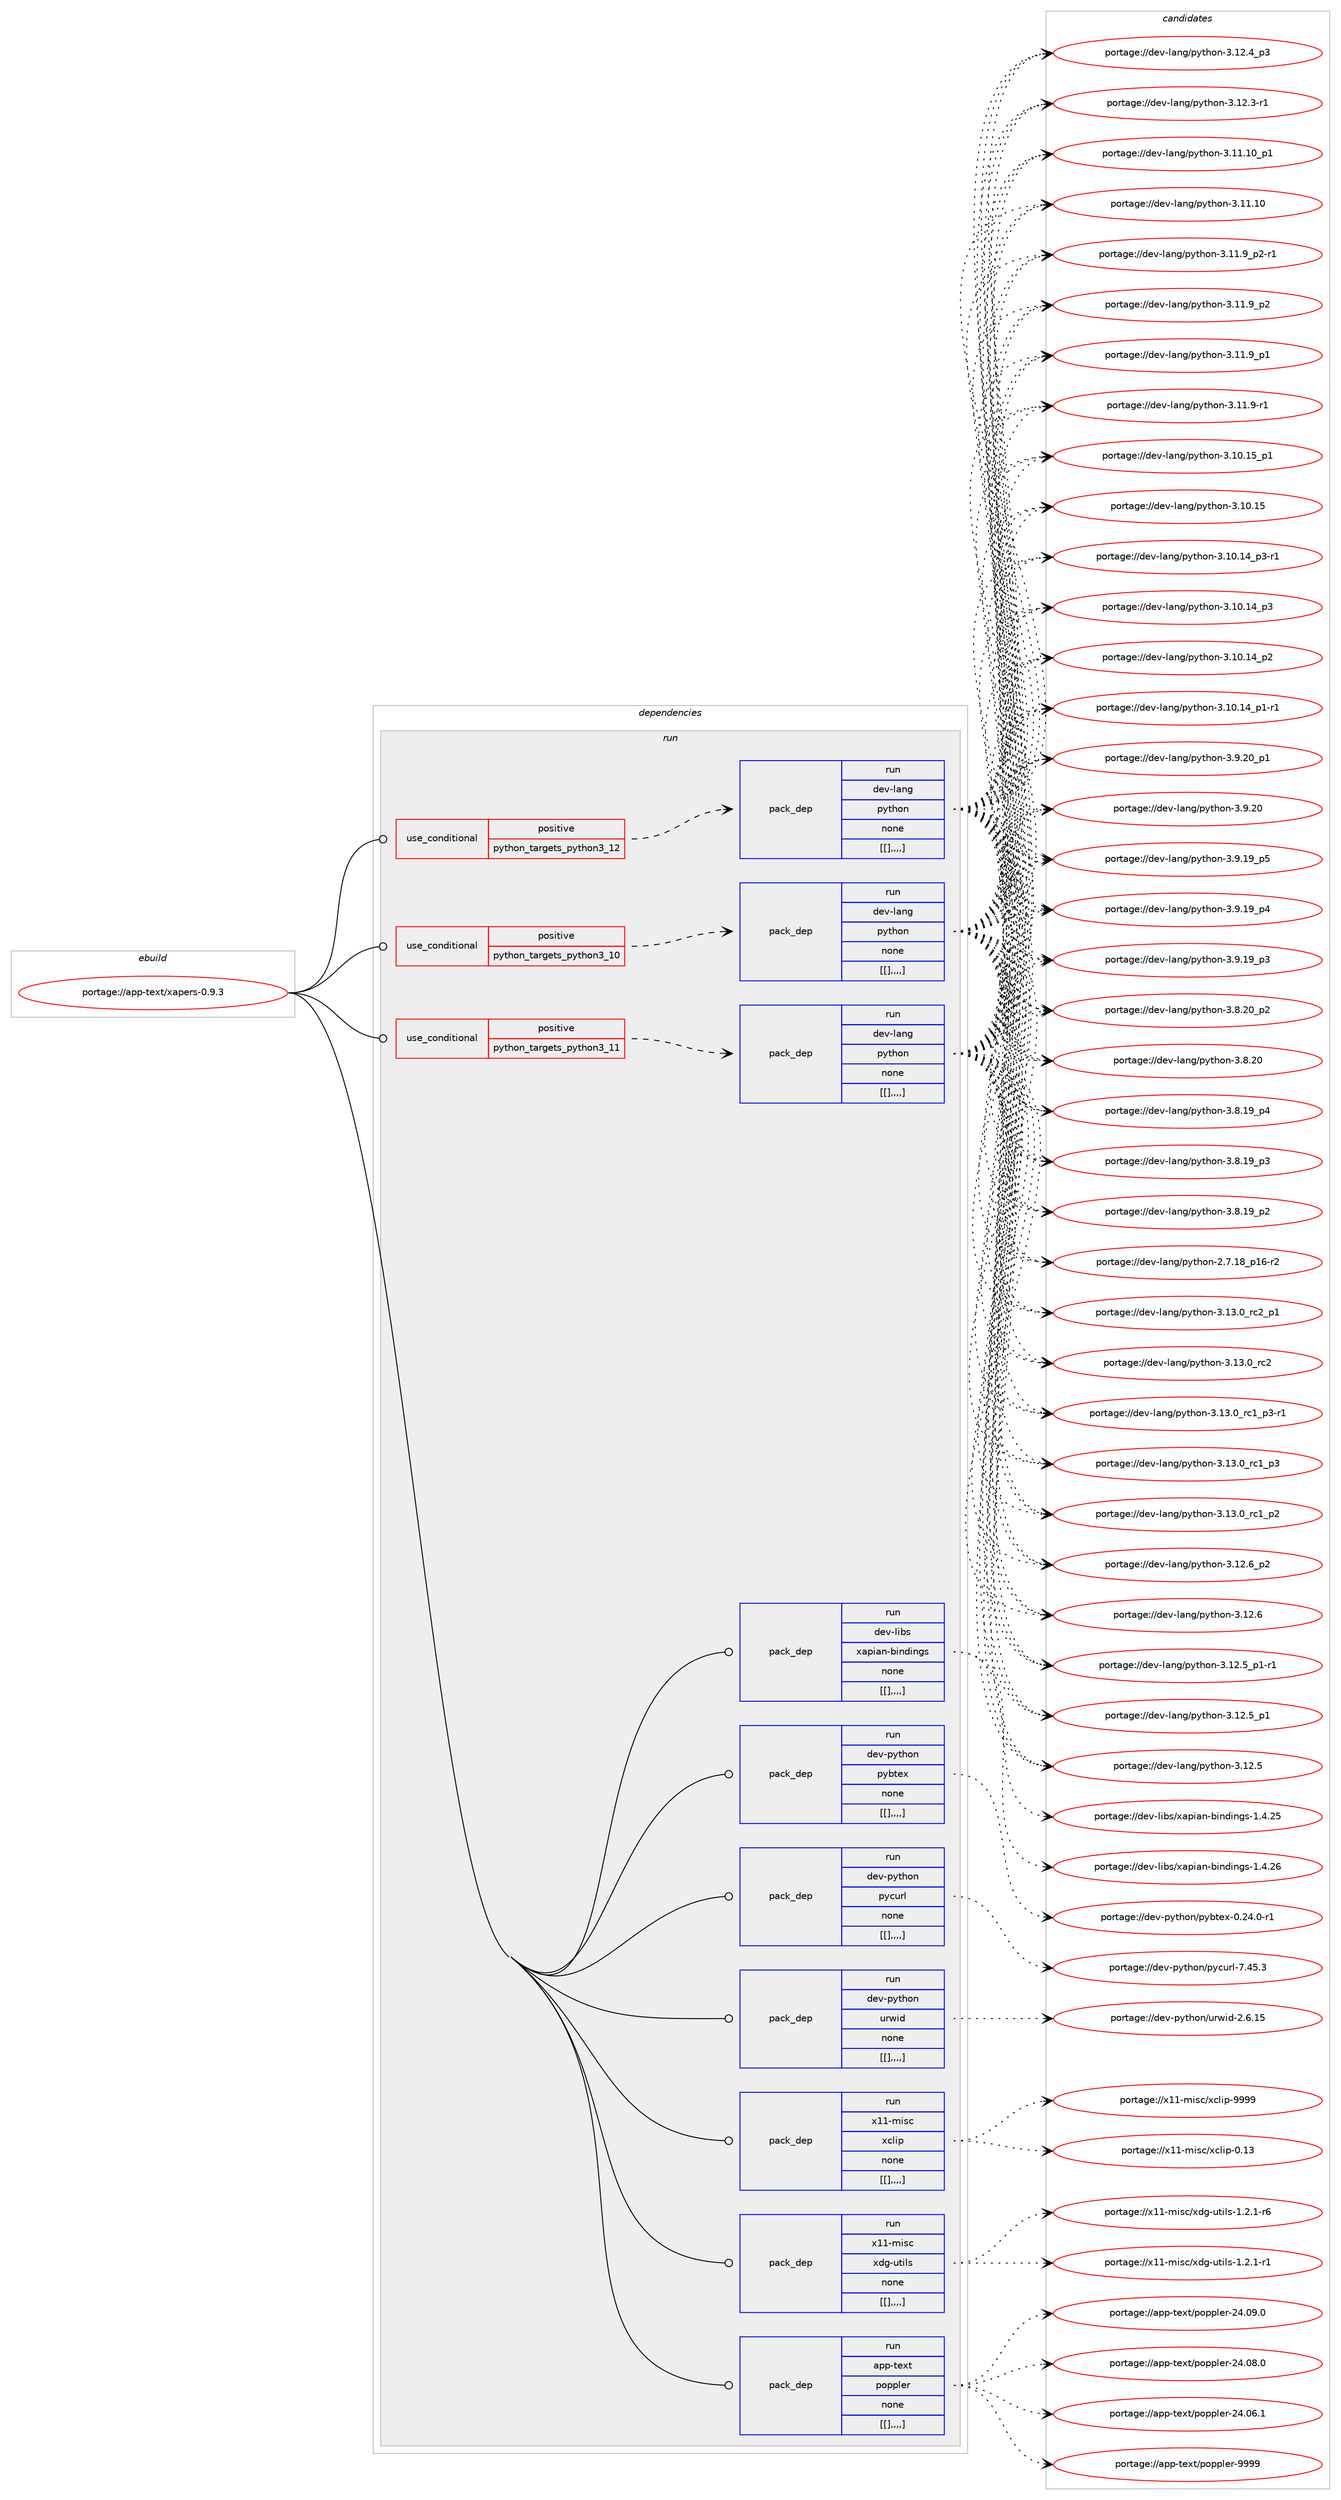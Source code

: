 digraph prolog {

# *************
# Graph options
# *************

newrank=true;
concentrate=true;
compound=true;
graph [rankdir=LR,fontname=Helvetica,fontsize=10,ranksep=1.5];#, ranksep=2.5, nodesep=0.2];
edge  [arrowhead=vee];
node  [fontname=Helvetica,fontsize=10];

# **********
# The ebuild
# **********

subgraph cluster_leftcol {
color=gray;
label=<<i>ebuild</i>>;
id [label="portage://app-text/xapers-0.9.3", color=red, width=4, href="../app-text/xapers-0.9.3.svg"];
}

# ****************
# The dependencies
# ****************

subgraph cluster_midcol {
color=gray;
label=<<i>dependencies</i>>;
subgraph cluster_compile {
fillcolor="#eeeeee";
style=filled;
label=<<i>compile</i>>;
}
subgraph cluster_compileandrun {
fillcolor="#eeeeee";
style=filled;
label=<<i>compile and run</i>>;
}
subgraph cluster_run {
fillcolor="#eeeeee";
style=filled;
label=<<i>run</i>>;
subgraph cond16471 {
dependency59858 [label=<<TABLE BORDER="0" CELLBORDER="1" CELLSPACING="0" CELLPADDING="4"><TR><TD ROWSPAN="3" CELLPADDING="10">use_conditional</TD></TR><TR><TD>positive</TD></TR><TR><TD>python_targets_python3_10</TD></TR></TABLE>>, shape=none, color=red];
subgraph pack42882 {
dependency59859 [label=<<TABLE BORDER="0" CELLBORDER="1" CELLSPACING="0" CELLPADDING="4" WIDTH="220"><TR><TD ROWSPAN="6" CELLPADDING="30">pack_dep</TD></TR><TR><TD WIDTH="110">run</TD></TR><TR><TD>dev-lang</TD></TR><TR><TD>python</TD></TR><TR><TD>none</TD></TR><TR><TD>[[],,,,]</TD></TR></TABLE>>, shape=none, color=blue];
}
dependency59858:e -> dependency59859:w [weight=20,style="dashed",arrowhead="vee"];
}
id:e -> dependency59858:w [weight=20,style="solid",arrowhead="odot"];
subgraph cond16472 {
dependency59860 [label=<<TABLE BORDER="0" CELLBORDER="1" CELLSPACING="0" CELLPADDING="4"><TR><TD ROWSPAN="3" CELLPADDING="10">use_conditional</TD></TR><TR><TD>positive</TD></TR><TR><TD>python_targets_python3_11</TD></TR></TABLE>>, shape=none, color=red];
subgraph pack42883 {
dependency59861 [label=<<TABLE BORDER="0" CELLBORDER="1" CELLSPACING="0" CELLPADDING="4" WIDTH="220"><TR><TD ROWSPAN="6" CELLPADDING="30">pack_dep</TD></TR><TR><TD WIDTH="110">run</TD></TR><TR><TD>dev-lang</TD></TR><TR><TD>python</TD></TR><TR><TD>none</TD></TR><TR><TD>[[],,,,]</TD></TR></TABLE>>, shape=none, color=blue];
}
dependency59860:e -> dependency59861:w [weight=20,style="dashed",arrowhead="vee"];
}
id:e -> dependency59860:w [weight=20,style="solid",arrowhead="odot"];
subgraph cond16473 {
dependency59862 [label=<<TABLE BORDER="0" CELLBORDER="1" CELLSPACING="0" CELLPADDING="4"><TR><TD ROWSPAN="3" CELLPADDING="10">use_conditional</TD></TR><TR><TD>positive</TD></TR><TR><TD>python_targets_python3_12</TD></TR></TABLE>>, shape=none, color=red];
subgraph pack42884 {
dependency59863 [label=<<TABLE BORDER="0" CELLBORDER="1" CELLSPACING="0" CELLPADDING="4" WIDTH="220"><TR><TD ROWSPAN="6" CELLPADDING="30">pack_dep</TD></TR><TR><TD WIDTH="110">run</TD></TR><TR><TD>dev-lang</TD></TR><TR><TD>python</TD></TR><TR><TD>none</TD></TR><TR><TD>[[],,,,]</TD></TR></TABLE>>, shape=none, color=blue];
}
dependency59862:e -> dependency59863:w [weight=20,style="dashed",arrowhead="vee"];
}
id:e -> dependency59862:w [weight=20,style="solid",arrowhead="odot"];
subgraph pack42885 {
dependency59864 [label=<<TABLE BORDER="0" CELLBORDER="1" CELLSPACING="0" CELLPADDING="4" WIDTH="220"><TR><TD ROWSPAN="6" CELLPADDING="30">pack_dep</TD></TR><TR><TD WIDTH="110">run</TD></TR><TR><TD>app-text</TD></TR><TR><TD>poppler</TD></TR><TR><TD>none</TD></TR><TR><TD>[[],,,,]</TD></TR></TABLE>>, shape=none, color=blue];
}
id:e -> dependency59864:w [weight=20,style="solid",arrowhead="odot"];
subgraph pack42886 {
dependency59865 [label=<<TABLE BORDER="0" CELLBORDER="1" CELLSPACING="0" CELLPADDING="4" WIDTH="220"><TR><TD ROWSPAN="6" CELLPADDING="30">pack_dep</TD></TR><TR><TD WIDTH="110">run</TD></TR><TR><TD>dev-libs</TD></TR><TR><TD>xapian-bindings</TD></TR><TR><TD>none</TD></TR><TR><TD>[[],,,,]</TD></TR></TABLE>>, shape=none, color=blue];
}
id:e -> dependency59865:w [weight=20,style="solid",arrowhead="odot"];
subgraph pack42887 {
dependency59866 [label=<<TABLE BORDER="0" CELLBORDER="1" CELLSPACING="0" CELLPADDING="4" WIDTH="220"><TR><TD ROWSPAN="6" CELLPADDING="30">pack_dep</TD></TR><TR><TD WIDTH="110">run</TD></TR><TR><TD>dev-python</TD></TR><TR><TD>pybtex</TD></TR><TR><TD>none</TD></TR><TR><TD>[[],,,,]</TD></TR></TABLE>>, shape=none, color=blue];
}
id:e -> dependency59866:w [weight=20,style="solid",arrowhead="odot"];
subgraph pack42888 {
dependency59867 [label=<<TABLE BORDER="0" CELLBORDER="1" CELLSPACING="0" CELLPADDING="4" WIDTH="220"><TR><TD ROWSPAN="6" CELLPADDING="30">pack_dep</TD></TR><TR><TD WIDTH="110">run</TD></TR><TR><TD>dev-python</TD></TR><TR><TD>pycurl</TD></TR><TR><TD>none</TD></TR><TR><TD>[[],,,,]</TD></TR></TABLE>>, shape=none, color=blue];
}
id:e -> dependency59867:w [weight=20,style="solid",arrowhead="odot"];
subgraph pack42889 {
dependency59868 [label=<<TABLE BORDER="0" CELLBORDER="1" CELLSPACING="0" CELLPADDING="4" WIDTH="220"><TR><TD ROWSPAN="6" CELLPADDING="30">pack_dep</TD></TR><TR><TD WIDTH="110">run</TD></TR><TR><TD>dev-python</TD></TR><TR><TD>urwid</TD></TR><TR><TD>none</TD></TR><TR><TD>[[],,,,]</TD></TR></TABLE>>, shape=none, color=blue];
}
id:e -> dependency59868:w [weight=20,style="solid",arrowhead="odot"];
subgraph pack42890 {
dependency59869 [label=<<TABLE BORDER="0" CELLBORDER="1" CELLSPACING="0" CELLPADDING="4" WIDTH="220"><TR><TD ROWSPAN="6" CELLPADDING="30">pack_dep</TD></TR><TR><TD WIDTH="110">run</TD></TR><TR><TD>x11-misc</TD></TR><TR><TD>xclip</TD></TR><TR><TD>none</TD></TR><TR><TD>[[],,,,]</TD></TR></TABLE>>, shape=none, color=blue];
}
id:e -> dependency59869:w [weight=20,style="solid",arrowhead="odot"];
subgraph pack42891 {
dependency59870 [label=<<TABLE BORDER="0" CELLBORDER="1" CELLSPACING="0" CELLPADDING="4" WIDTH="220"><TR><TD ROWSPAN="6" CELLPADDING="30">pack_dep</TD></TR><TR><TD WIDTH="110">run</TD></TR><TR><TD>x11-misc</TD></TR><TR><TD>xdg-utils</TD></TR><TR><TD>none</TD></TR><TR><TD>[[],,,,]</TD></TR></TABLE>>, shape=none, color=blue];
}
id:e -> dependency59870:w [weight=20,style="solid",arrowhead="odot"];
}
}

# **************
# The candidates
# **************

subgraph cluster_choices {
rank=same;
color=gray;
label=<<i>candidates</i>>;

subgraph choice42882 {
color=black;
nodesep=1;
choice100101118451089711010347112121116104111110455146495146489511499509511249 [label="portage://dev-lang/python-3.13.0_rc2_p1", color=red, width=4,href="../dev-lang/python-3.13.0_rc2_p1.svg"];
choice10010111845108971101034711212111610411111045514649514648951149950 [label="portage://dev-lang/python-3.13.0_rc2", color=red, width=4,href="../dev-lang/python-3.13.0_rc2.svg"];
choice1001011184510897110103471121211161041111104551464951464895114994995112514511449 [label="portage://dev-lang/python-3.13.0_rc1_p3-r1", color=red, width=4,href="../dev-lang/python-3.13.0_rc1_p3-r1.svg"];
choice100101118451089711010347112121116104111110455146495146489511499499511251 [label="portage://dev-lang/python-3.13.0_rc1_p3", color=red, width=4,href="../dev-lang/python-3.13.0_rc1_p3.svg"];
choice100101118451089711010347112121116104111110455146495146489511499499511250 [label="portage://dev-lang/python-3.13.0_rc1_p2", color=red, width=4,href="../dev-lang/python-3.13.0_rc1_p2.svg"];
choice100101118451089711010347112121116104111110455146495046549511250 [label="portage://dev-lang/python-3.12.6_p2", color=red, width=4,href="../dev-lang/python-3.12.6_p2.svg"];
choice10010111845108971101034711212111610411111045514649504654 [label="portage://dev-lang/python-3.12.6", color=red, width=4,href="../dev-lang/python-3.12.6.svg"];
choice1001011184510897110103471121211161041111104551464950465395112494511449 [label="portage://dev-lang/python-3.12.5_p1-r1", color=red, width=4,href="../dev-lang/python-3.12.5_p1-r1.svg"];
choice100101118451089711010347112121116104111110455146495046539511249 [label="portage://dev-lang/python-3.12.5_p1", color=red, width=4,href="../dev-lang/python-3.12.5_p1.svg"];
choice10010111845108971101034711212111610411111045514649504653 [label="portage://dev-lang/python-3.12.5", color=red, width=4,href="../dev-lang/python-3.12.5.svg"];
choice100101118451089711010347112121116104111110455146495046529511251 [label="portage://dev-lang/python-3.12.4_p3", color=red, width=4,href="../dev-lang/python-3.12.4_p3.svg"];
choice100101118451089711010347112121116104111110455146495046514511449 [label="portage://dev-lang/python-3.12.3-r1", color=red, width=4,href="../dev-lang/python-3.12.3-r1.svg"];
choice10010111845108971101034711212111610411111045514649494649489511249 [label="portage://dev-lang/python-3.11.10_p1", color=red, width=4,href="../dev-lang/python-3.11.10_p1.svg"];
choice1001011184510897110103471121211161041111104551464949464948 [label="portage://dev-lang/python-3.11.10", color=red, width=4,href="../dev-lang/python-3.11.10.svg"];
choice1001011184510897110103471121211161041111104551464949465795112504511449 [label="portage://dev-lang/python-3.11.9_p2-r1", color=red, width=4,href="../dev-lang/python-3.11.9_p2-r1.svg"];
choice100101118451089711010347112121116104111110455146494946579511250 [label="portage://dev-lang/python-3.11.9_p2", color=red, width=4,href="../dev-lang/python-3.11.9_p2.svg"];
choice100101118451089711010347112121116104111110455146494946579511249 [label="portage://dev-lang/python-3.11.9_p1", color=red, width=4,href="../dev-lang/python-3.11.9_p1.svg"];
choice100101118451089711010347112121116104111110455146494946574511449 [label="portage://dev-lang/python-3.11.9-r1", color=red, width=4,href="../dev-lang/python-3.11.9-r1.svg"];
choice10010111845108971101034711212111610411111045514649484649539511249 [label="portage://dev-lang/python-3.10.15_p1", color=red, width=4,href="../dev-lang/python-3.10.15_p1.svg"];
choice1001011184510897110103471121211161041111104551464948464953 [label="portage://dev-lang/python-3.10.15", color=red, width=4,href="../dev-lang/python-3.10.15.svg"];
choice100101118451089711010347112121116104111110455146494846495295112514511449 [label="portage://dev-lang/python-3.10.14_p3-r1", color=red, width=4,href="../dev-lang/python-3.10.14_p3-r1.svg"];
choice10010111845108971101034711212111610411111045514649484649529511251 [label="portage://dev-lang/python-3.10.14_p3", color=red, width=4,href="../dev-lang/python-3.10.14_p3.svg"];
choice10010111845108971101034711212111610411111045514649484649529511250 [label="portage://dev-lang/python-3.10.14_p2", color=red, width=4,href="../dev-lang/python-3.10.14_p2.svg"];
choice100101118451089711010347112121116104111110455146494846495295112494511449 [label="portage://dev-lang/python-3.10.14_p1-r1", color=red, width=4,href="../dev-lang/python-3.10.14_p1-r1.svg"];
choice100101118451089711010347112121116104111110455146574650489511249 [label="portage://dev-lang/python-3.9.20_p1", color=red, width=4,href="../dev-lang/python-3.9.20_p1.svg"];
choice10010111845108971101034711212111610411111045514657465048 [label="portage://dev-lang/python-3.9.20", color=red, width=4,href="../dev-lang/python-3.9.20.svg"];
choice100101118451089711010347112121116104111110455146574649579511253 [label="portage://dev-lang/python-3.9.19_p5", color=red, width=4,href="../dev-lang/python-3.9.19_p5.svg"];
choice100101118451089711010347112121116104111110455146574649579511252 [label="portage://dev-lang/python-3.9.19_p4", color=red, width=4,href="../dev-lang/python-3.9.19_p4.svg"];
choice100101118451089711010347112121116104111110455146574649579511251 [label="portage://dev-lang/python-3.9.19_p3", color=red, width=4,href="../dev-lang/python-3.9.19_p3.svg"];
choice100101118451089711010347112121116104111110455146564650489511250 [label="portage://dev-lang/python-3.8.20_p2", color=red, width=4,href="../dev-lang/python-3.8.20_p2.svg"];
choice10010111845108971101034711212111610411111045514656465048 [label="portage://dev-lang/python-3.8.20", color=red, width=4,href="../dev-lang/python-3.8.20.svg"];
choice100101118451089711010347112121116104111110455146564649579511252 [label="portage://dev-lang/python-3.8.19_p4", color=red, width=4,href="../dev-lang/python-3.8.19_p4.svg"];
choice100101118451089711010347112121116104111110455146564649579511251 [label="portage://dev-lang/python-3.8.19_p3", color=red, width=4,href="../dev-lang/python-3.8.19_p3.svg"];
choice100101118451089711010347112121116104111110455146564649579511250 [label="portage://dev-lang/python-3.8.19_p2", color=red, width=4,href="../dev-lang/python-3.8.19_p2.svg"];
choice100101118451089711010347112121116104111110455046554649569511249544511450 [label="portage://dev-lang/python-2.7.18_p16-r2", color=red, width=4,href="../dev-lang/python-2.7.18_p16-r2.svg"];
dependency59859:e -> choice100101118451089711010347112121116104111110455146495146489511499509511249:w [style=dotted,weight="100"];
dependency59859:e -> choice10010111845108971101034711212111610411111045514649514648951149950:w [style=dotted,weight="100"];
dependency59859:e -> choice1001011184510897110103471121211161041111104551464951464895114994995112514511449:w [style=dotted,weight="100"];
dependency59859:e -> choice100101118451089711010347112121116104111110455146495146489511499499511251:w [style=dotted,weight="100"];
dependency59859:e -> choice100101118451089711010347112121116104111110455146495146489511499499511250:w [style=dotted,weight="100"];
dependency59859:e -> choice100101118451089711010347112121116104111110455146495046549511250:w [style=dotted,weight="100"];
dependency59859:e -> choice10010111845108971101034711212111610411111045514649504654:w [style=dotted,weight="100"];
dependency59859:e -> choice1001011184510897110103471121211161041111104551464950465395112494511449:w [style=dotted,weight="100"];
dependency59859:e -> choice100101118451089711010347112121116104111110455146495046539511249:w [style=dotted,weight="100"];
dependency59859:e -> choice10010111845108971101034711212111610411111045514649504653:w [style=dotted,weight="100"];
dependency59859:e -> choice100101118451089711010347112121116104111110455146495046529511251:w [style=dotted,weight="100"];
dependency59859:e -> choice100101118451089711010347112121116104111110455146495046514511449:w [style=dotted,weight="100"];
dependency59859:e -> choice10010111845108971101034711212111610411111045514649494649489511249:w [style=dotted,weight="100"];
dependency59859:e -> choice1001011184510897110103471121211161041111104551464949464948:w [style=dotted,weight="100"];
dependency59859:e -> choice1001011184510897110103471121211161041111104551464949465795112504511449:w [style=dotted,weight="100"];
dependency59859:e -> choice100101118451089711010347112121116104111110455146494946579511250:w [style=dotted,weight="100"];
dependency59859:e -> choice100101118451089711010347112121116104111110455146494946579511249:w [style=dotted,weight="100"];
dependency59859:e -> choice100101118451089711010347112121116104111110455146494946574511449:w [style=dotted,weight="100"];
dependency59859:e -> choice10010111845108971101034711212111610411111045514649484649539511249:w [style=dotted,weight="100"];
dependency59859:e -> choice1001011184510897110103471121211161041111104551464948464953:w [style=dotted,weight="100"];
dependency59859:e -> choice100101118451089711010347112121116104111110455146494846495295112514511449:w [style=dotted,weight="100"];
dependency59859:e -> choice10010111845108971101034711212111610411111045514649484649529511251:w [style=dotted,weight="100"];
dependency59859:e -> choice10010111845108971101034711212111610411111045514649484649529511250:w [style=dotted,weight="100"];
dependency59859:e -> choice100101118451089711010347112121116104111110455146494846495295112494511449:w [style=dotted,weight="100"];
dependency59859:e -> choice100101118451089711010347112121116104111110455146574650489511249:w [style=dotted,weight="100"];
dependency59859:e -> choice10010111845108971101034711212111610411111045514657465048:w [style=dotted,weight="100"];
dependency59859:e -> choice100101118451089711010347112121116104111110455146574649579511253:w [style=dotted,weight="100"];
dependency59859:e -> choice100101118451089711010347112121116104111110455146574649579511252:w [style=dotted,weight="100"];
dependency59859:e -> choice100101118451089711010347112121116104111110455146574649579511251:w [style=dotted,weight="100"];
dependency59859:e -> choice100101118451089711010347112121116104111110455146564650489511250:w [style=dotted,weight="100"];
dependency59859:e -> choice10010111845108971101034711212111610411111045514656465048:w [style=dotted,weight="100"];
dependency59859:e -> choice100101118451089711010347112121116104111110455146564649579511252:w [style=dotted,weight="100"];
dependency59859:e -> choice100101118451089711010347112121116104111110455146564649579511251:w [style=dotted,weight="100"];
dependency59859:e -> choice100101118451089711010347112121116104111110455146564649579511250:w [style=dotted,weight="100"];
dependency59859:e -> choice100101118451089711010347112121116104111110455046554649569511249544511450:w [style=dotted,weight="100"];
}
subgraph choice42883 {
color=black;
nodesep=1;
choice100101118451089711010347112121116104111110455146495146489511499509511249 [label="portage://dev-lang/python-3.13.0_rc2_p1", color=red, width=4,href="../dev-lang/python-3.13.0_rc2_p1.svg"];
choice10010111845108971101034711212111610411111045514649514648951149950 [label="portage://dev-lang/python-3.13.0_rc2", color=red, width=4,href="../dev-lang/python-3.13.0_rc2.svg"];
choice1001011184510897110103471121211161041111104551464951464895114994995112514511449 [label="portage://dev-lang/python-3.13.0_rc1_p3-r1", color=red, width=4,href="../dev-lang/python-3.13.0_rc1_p3-r1.svg"];
choice100101118451089711010347112121116104111110455146495146489511499499511251 [label="portage://dev-lang/python-3.13.0_rc1_p3", color=red, width=4,href="../dev-lang/python-3.13.0_rc1_p3.svg"];
choice100101118451089711010347112121116104111110455146495146489511499499511250 [label="portage://dev-lang/python-3.13.0_rc1_p2", color=red, width=4,href="../dev-lang/python-3.13.0_rc1_p2.svg"];
choice100101118451089711010347112121116104111110455146495046549511250 [label="portage://dev-lang/python-3.12.6_p2", color=red, width=4,href="../dev-lang/python-3.12.6_p2.svg"];
choice10010111845108971101034711212111610411111045514649504654 [label="portage://dev-lang/python-3.12.6", color=red, width=4,href="../dev-lang/python-3.12.6.svg"];
choice1001011184510897110103471121211161041111104551464950465395112494511449 [label="portage://dev-lang/python-3.12.5_p1-r1", color=red, width=4,href="../dev-lang/python-3.12.5_p1-r1.svg"];
choice100101118451089711010347112121116104111110455146495046539511249 [label="portage://dev-lang/python-3.12.5_p1", color=red, width=4,href="../dev-lang/python-3.12.5_p1.svg"];
choice10010111845108971101034711212111610411111045514649504653 [label="portage://dev-lang/python-3.12.5", color=red, width=4,href="../dev-lang/python-3.12.5.svg"];
choice100101118451089711010347112121116104111110455146495046529511251 [label="portage://dev-lang/python-3.12.4_p3", color=red, width=4,href="../dev-lang/python-3.12.4_p3.svg"];
choice100101118451089711010347112121116104111110455146495046514511449 [label="portage://dev-lang/python-3.12.3-r1", color=red, width=4,href="../dev-lang/python-3.12.3-r1.svg"];
choice10010111845108971101034711212111610411111045514649494649489511249 [label="portage://dev-lang/python-3.11.10_p1", color=red, width=4,href="../dev-lang/python-3.11.10_p1.svg"];
choice1001011184510897110103471121211161041111104551464949464948 [label="portage://dev-lang/python-3.11.10", color=red, width=4,href="../dev-lang/python-3.11.10.svg"];
choice1001011184510897110103471121211161041111104551464949465795112504511449 [label="portage://dev-lang/python-3.11.9_p2-r1", color=red, width=4,href="../dev-lang/python-3.11.9_p2-r1.svg"];
choice100101118451089711010347112121116104111110455146494946579511250 [label="portage://dev-lang/python-3.11.9_p2", color=red, width=4,href="../dev-lang/python-3.11.9_p2.svg"];
choice100101118451089711010347112121116104111110455146494946579511249 [label="portage://dev-lang/python-3.11.9_p1", color=red, width=4,href="../dev-lang/python-3.11.9_p1.svg"];
choice100101118451089711010347112121116104111110455146494946574511449 [label="portage://dev-lang/python-3.11.9-r1", color=red, width=4,href="../dev-lang/python-3.11.9-r1.svg"];
choice10010111845108971101034711212111610411111045514649484649539511249 [label="portage://dev-lang/python-3.10.15_p1", color=red, width=4,href="../dev-lang/python-3.10.15_p1.svg"];
choice1001011184510897110103471121211161041111104551464948464953 [label="portage://dev-lang/python-3.10.15", color=red, width=4,href="../dev-lang/python-3.10.15.svg"];
choice100101118451089711010347112121116104111110455146494846495295112514511449 [label="portage://dev-lang/python-3.10.14_p3-r1", color=red, width=4,href="../dev-lang/python-3.10.14_p3-r1.svg"];
choice10010111845108971101034711212111610411111045514649484649529511251 [label="portage://dev-lang/python-3.10.14_p3", color=red, width=4,href="../dev-lang/python-3.10.14_p3.svg"];
choice10010111845108971101034711212111610411111045514649484649529511250 [label="portage://dev-lang/python-3.10.14_p2", color=red, width=4,href="../dev-lang/python-3.10.14_p2.svg"];
choice100101118451089711010347112121116104111110455146494846495295112494511449 [label="portage://dev-lang/python-3.10.14_p1-r1", color=red, width=4,href="../dev-lang/python-3.10.14_p1-r1.svg"];
choice100101118451089711010347112121116104111110455146574650489511249 [label="portage://dev-lang/python-3.9.20_p1", color=red, width=4,href="../dev-lang/python-3.9.20_p1.svg"];
choice10010111845108971101034711212111610411111045514657465048 [label="portage://dev-lang/python-3.9.20", color=red, width=4,href="../dev-lang/python-3.9.20.svg"];
choice100101118451089711010347112121116104111110455146574649579511253 [label="portage://dev-lang/python-3.9.19_p5", color=red, width=4,href="../dev-lang/python-3.9.19_p5.svg"];
choice100101118451089711010347112121116104111110455146574649579511252 [label="portage://dev-lang/python-3.9.19_p4", color=red, width=4,href="../dev-lang/python-3.9.19_p4.svg"];
choice100101118451089711010347112121116104111110455146574649579511251 [label="portage://dev-lang/python-3.9.19_p3", color=red, width=4,href="../dev-lang/python-3.9.19_p3.svg"];
choice100101118451089711010347112121116104111110455146564650489511250 [label="portage://dev-lang/python-3.8.20_p2", color=red, width=4,href="../dev-lang/python-3.8.20_p2.svg"];
choice10010111845108971101034711212111610411111045514656465048 [label="portage://dev-lang/python-3.8.20", color=red, width=4,href="../dev-lang/python-3.8.20.svg"];
choice100101118451089711010347112121116104111110455146564649579511252 [label="portage://dev-lang/python-3.8.19_p4", color=red, width=4,href="../dev-lang/python-3.8.19_p4.svg"];
choice100101118451089711010347112121116104111110455146564649579511251 [label="portage://dev-lang/python-3.8.19_p3", color=red, width=4,href="../dev-lang/python-3.8.19_p3.svg"];
choice100101118451089711010347112121116104111110455146564649579511250 [label="portage://dev-lang/python-3.8.19_p2", color=red, width=4,href="../dev-lang/python-3.8.19_p2.svg"];
choice100101118451089711010347112121116104111110455046554649569511249544511450 [label="portage://dev-lang/python-2.7.18_p16-r2", color=red, width=4,href="../dev-lang/python-2.7.18_p16-r2.svg"];
dependency59861:e -> choice100101118451089711010347112121116104111110455146495146489511499509511249:w [style=dotted,weight="100"];
dependency59861:e -> choice10010111845108971101034711212111610411111045514649514648951149950:w [style=dotted,weight="100"];
dependency59861:e -> choice1001011184510897110103471121211161041111104551464951464895114994995112514511449:w [style=dotted,weight="100"];
dependency59861:e -> choice100101118451089711010347112121116104111110455146495146489511499499511251:w [style=dotted,weight="100"];
dependency59861:e -> choice100101118451089711010347112121116104111110455146495146489511499499511250:w [style=dotted,weight="100"];
dependency59861:e -> choice100101118451089711010347112121116104111110455146495046549511250:w [style=dotted,weight="100"];
dependency59861:e -> choice10010111845108971101034711212111610411111045514649504654:w [style=dotted,weight="100"];
dependency59861:e -> choice1001011184510897110103471121211161041111104551464950465395112494511449:w [style=dotted,weight="100"];
dependency59861:e -> choice100101118451089711010347112121116104111110455146495046539511249:w [style=dotted,weight="100"];
dependency59861:e -> choice10010111845108971101034711212111610411111045514649504653:w [style=dotted,weight="100"];
dependency59861:e -> choice100101118451089711010347112121116104111110455146495046529511251:w [style=dotted,weight="100"];
dependency59861:e -> choice100101118451089711010347112121116104111110455146495046514511449:w [style=dotted,weight="100"];
dependency59861:e -> choice10010111845108971101034711212111610411111045514649494649489511249:w [style=dotted,weight="100"];
dependency59861:e -> choice1001011184510897110103471121211161041111104551464949464948:w [style=dotted,weight="100"];
dependency59861:e -> choice1001011184510897110103471121211161041111104551464949465795112504511449:w [style=dotted,weight="100"];
dependency59861:e -> choice100101118451089711010347112121116104111110455146494946579511250:w [style=dotted,weight="100"];
dependency59861:e -> choice100101118451089711010347112121116104111110455146494946579511249:w [style=dotted,weight="100"];
dependency59861:e -> choice100101118451089711010347112121116104111110455146494946574511449:w [style=dotted,weight="100"];
dependency59861:e -> choice10010111845108971101034711212111610411111045514649484649539511249:w [style=dotted,weight="100"];
dependency59861:e -> choice1001011184510897110103471121211161041111104551464948464953:w [style=dotted,weight="100"];
dependency59861:e -> choice100101118451089711010347112121116104111110455146494846495295112514511449:w [style=dotted,weight="100"];
dependency59861:e -> choice10010111845108971101034711212111610411111045514649484649529511251:w [style=dotted,weight="100"];
dependency59861:e -> choice10010111845108971101034711212111610411111045514649484649529511250:w [style=dotted,weight="100"];
dependency59861:e -> choice100101118451089711010347112121116104111110455146494846495295112494511449:w [style=dotted,weight="100"];
dependency59861:e -> choice100101118451089711010347112121116104111110455146574650489511249:w [style=dotted,weight="100"];
dependency59861:e -> choice10010111845108971101034711212111610411111045514657465048:w [style=dotted,weight="100"];
dependency59861:e -> choice100101118451089711010347112121116104111110455146574649579511253:w [style=dotted,weight="100"];
dependency59861:e -> choice100101118451089711010347112121116104111110455146574649579511252:w [style=dotted,weight="100"];
dependency59861:e -> choice100101118451089711010347112121116104111110455146574649579511251:w [style=dotted,weight="100"];
dependency59861:e -> choice100101118451089711010347112121116104111110455146564650489511250:w [style=dotted,weight="100"];
dependency59861:e -> choice10010111845108971101034711212111610411111045514656465048:w [style=dotted,weight="100"];
dependency59861:e -> choice100101118451089711010347112121116104111110455146564649579511252:w [style=dotted,weight="100"];
dependency59861:e -> choice100101118451089711010347112121116104111110455146564649579511251:w [style=dotted,weight="100"];
dependency59861:e -> choice100101118451089711010347112121116104111110455146564649579511250:w [style=dotted,weight="100"];
dependency59861:e -> choice100101118451089711010347112121116104111110455046554649569511249544511450:w [style=dotted,weight="100"];
}
subgraph choice42884 {
color=black;
nodesep=1;
choice100101118451089711010347112121116104111110455146495146489511499509511249 [label="portage://dev-lang/python-3.13.0_rc2_p1", color=red, width=4,href="../dev-lang/python-3.13.0_rc2_p1.svg"];
choice10010111845108971101034711212111610411111045514649514648951149950 [label="portage://dev-lang/python-3.13.0_rc2", color=red, width=4,href="../dev-lang/python-3.13.0_rc2.svg"];
choice1001011184510897110103471121211161041111104551464951464895114994995112514511449 [label="portage://dev-lang/python-3.13.0_rc1_p3-r1", color=red, width=4,href="../dev-lang/python-3.13.0_rc1_p3-r1.svg"];
choice100101118451089711010347112121116104111110455146495146489511499499511251 [label="portage://dev-lang/python-3.13.0_rc1_p3", color=red, width=4,href="../dev-lang/python-3.13.0_rc1_p3.svg"];
choice100101118451089711010347112121116104111110455146495146489511499499511250 [label="portage://dev-lang/python-3.13.0_rc1_p2", color=red, width=4,href="../dev-lang/python-3.13.0_rc1_p2.svg"];
choice100101118451089711010347112121116104111110455146495046549511250 [label="portage://dev-lang/python-3.12.6_p2", color=red, width=4,href="../dev-lang/python-3.12.6_p2.svg"];
choice10010111845108971101034711212111610411111045514649504654 [label="portage://dev-lang/python-3.12.6", color=red, width=4,href="../dev-lang/python-3.12.6.svg"];
choice1001011184510897110103471121211161041111104551464950465395112494511449 [label="portage://dev-lang/python-3.12.5_p1-r1", color=red, width=4,href="../dev-lang/python-3.12.5_p1-r1.svg"];
choice100101118451089711010347112121116104111110455146495046539511249 [label="portage://dev-lang/python-3.12.5_p1", color=red, width=4,href="../dev-lang/python-3.12.5_p1.svg"];
choice10010111845108971101034711212111610411111045514649504653 [label="portage://dev-lang/python-3.12.5", color=red, width=4,href="../dev-lang/python-3.12.5.svg"];
choice100101118451089711010347112121116104111110455146495046529511251 [label="portage://dev-lang/python-3.12.4_p3", color=red, width=4,href="../dev-lang/python-3.12.4_p3.svg"];
choice100101118451089711010347112121116104111110455146495046514511449 [label="portage://dev-lang/python-3.12.3-r1", color=red, width=4,href="../dev-lang/python-3.12.3-r1.svg"];
choice10010111845108971101034711212111610411111045514649494649489511249 [label="portage://dev-lang/python-3.11.10_p1", color=red, width=4,href="../dev-lang/python-3.11.10_p1.svg"];
choice1001011184510897110103471121211161041111104551464949464948 [label="portage://dev-lang/python-3.11.10", color=red, width=4,href="../dev-lang/python-3.11.10.svg"];
choice1001011184510897110103471121211161041111104551464949465795112504511449 [label="portage://dev-lang/python-3.11.9_p2-r1", color=red, width=4,href="../dev-lang/python-3.11.9_p2-r1.svg"];
choice100101118451089711010347112121116104111110455146494946579511250 [label="portage://dev-lang/python-3.11.9_p2", color=red, width=4,href="../dev-lang/python-3.11.9_p2.svg"];
choice100101118451089711010347112121116104111110455146494946579511249 [label="portage://dev-lang/python-3.11.9_p1", color=red, width=4,href="../dev-lang/python-3.11.9_p1.svg"];
choice100101118451089711010347112121116104111110455146494946574511449 [label="portage://dev-lang/python-3.11.9-r1", color=red, width=4,href="../dev-lang/python-3.11.9-r1.svg"];
choice10010111845108971101034711212111610411111045514649484649539511249 [label="portage://dev-lang/python-3.10.15_p1", color=red, width=4,href="../dev-lang/python-3.10.15_p1.svg"];
choice1001011184510897110103471121211161041111104551464948464953 [label="portage://dev-lang/python-3.10.15", color=red, width=4,href="../dev-lang/python-3.10.15.svg"];
choice100101118451089711010347112121116104111110455146494846495295112514511449 [label="portage://dev-lang/python-3.10.14_p3-r1", color=red, width=4,href="../dev-lang/python-3.10.14_p3-r1.svg"];
choice10010111845108971101034711212111610411111045514649484649529511251 [label="portage://dev-lang/python-3.10.14_p3", color=red, width=4,href="../dev-lang/python-3.10.14_p3.svg"];
choice10010111845108971101034711212111610411111045514649484649529511250 [label="portage://dev-lang/python-3.10.14_p2", color=red, width=4,href="../dev-lang/python-3.10.14_p2.svg"];
choice100101118451089711010347112121116104111110455146494846495295112494511449 [label="portage://dev-lang/python-3.10.14_p1-r1", color=red, width=4,href="../dev-lang/python-3.10.14_p1-r1.svg"];
choice100101118451089711010347112121116104111110455146574650489511249 [label="portage://dev-lang/python-3.9.20_p1", color=red, width=4,href="../dev-lang/python-3.9.20_p1.svg"];
choice10010111845108971101034711212111610411111045514657465048 [label="portage://dev-lang/python-3.9.20", color=red, width=4,href="../dev-lang/python-3.9.20.svg"];
choice100101118451089711010347112121116104111110455146574649579511253 [label="portage://dev-lang/python-3.9.19_p5", color=red, width=4,href="../dev-lang/python-3.9.19_p5.svg"];
choice100101118451089711010347112121116104111110455146574649579511252 [label="portage://dev-lang/python-3.9.19_p4", color=red, width=4,href="../dev-lang/python-3.9.19_p4.svg"];
choice100101118451089711010347112121116104111110455146574649579511251 [label="portage://dev-lang/python-3.9.19_p3", color=red, width=4,href="../dev-lang/python-3.9.19_p3.svg"];
choice100101118451089711010347112121116104111110455146564650489511250 [label="portage://dev-lang/python-3.8.20_p2", color=red, width=4,href="../dev-lang/python-3.8.20_p2.svg"];
choice10010111845108971101034711212111610411111045514656465048 [label="portage://dev-lang/python-3.8.20", color=red, width=4,href="../dev-lang/python-3.8.20.svg"];
choice100101118451089711010347112121116104111110455146564649579511252 [label="portage://dev-lang/python-3.8.19_p4", color=red, width=4,href="../dev-lang/python-3.8.19_p4.svg"];
choice100101118451089711010347112121116104111110455146564649579511251 [label="portage://dev-lang/python-3.8.19_p3", color=red, width=4,href="../dev-lang/python-3.8.19_p3.svg"];
choice100101118451089711010347112121116104111110455146564649579511250 [label="portage://dev-lang/python-3.8.19_p2", color=red, width=4,href="../dev-lang/python-3.8.19_p2.svg"];
choice100101118451089711010347112121116104111110455046554649569511249544511450 [label="portage://dev-lang/python-2.7.18_p16-r2", color=red, width=4,href="../dev-lang/python-2.7.18_p16-r2.svg"];
dependency59863:e -> choice100101118451089711010347112121116104111110455146495146489511499509511249:w [style=dotted,weight="100"];
dependency59863:e -> choice10010111845108971101034711212111610411111045514649514648951149950:w [style=dotted,weight="100"];
dependency59863:e -> choice1001011184510897110103471121211161041111104551464951464895114994995112514511449:w [style=dotted,weight="100"];
dependency59863:e -> choice100101118451089711010347112121116104111110455146495146489511499499511251:w [style=dotted,weight="100"];
dependency59863:e -> choice100101118451089711010347112121116104111110455146495146489511499499511250:w [style=dotted,weight="100"];
dependency59863:e -> choice100101118451089711010347112121116104111110455146495046549511250:w [style=dotted,weight="100"];
dependency59863:e -> choice10010111845108971101034711212111610411111045514649504654:w [style=dotted,weight="100"];
dependency59863:e -> choice1001011184510897110103471121211161041111104551464950465395112494511449:w [style=dotted,weight="100"];
dependency59863:e -> choice100101118451089711010347112121116104111110455146495046539511249:w [style=dotted,weight="100"];
dependency59863:e -> choice10010111845108971101034711212111610411111045514649504653:w [style=dotted,weight="100"];
dependency59863:e -> choice100101118451089711010347112121116104111110455146495046529511251:w [style=dotted,weight="100"];
dependency59863:e -> choice100101118451089711010347112121116104111110455146495046514511449:w [style=dotted,weight="100"];
dependency59863:e -> choice10010111845108971101034711212111610411111045514649494649489511249:w [style=dotted,weight="100"];
dependency59863:e -> choice1001011184510897110103471121211161041111104551464949464948:w [style=dotted,weight="100"];
dependency59863:e -> choice1001011184510897110103471121211161041111104551464949465795112504511449:w [style=dotted,weight="100"];
dependency59863:e -> choice100101118451089711010347112121116104111110455146494946579511250:w [style=dotted,weight="100"];
dependency59863:e -> choice100101118451089711010347112121116104111110455146494946579511249:w [style=dotted,weight="100"];
dependency59863:e -> choice100101118451089711010347112121116104111110455146494946574511449:w [style=dotted,weight="100"];
dependency59863:e -> choice10010111845108971101034711212111610411111045514649484649539511249:w [style=dotted,weight="100"];
dependency59863:e -> choice1001011184510897110103471121211161041111104551464948464953:w [style=dotted,weight="100"];
dependency59863:e -> choice100101118451089711010347112121116104111110455146494846495295112514511449:w [style=dotted,weight="100"];
dependency59863:e -> choice10010111845108971101034711212111610411111045514649484649529511251:w [style=dotted,weight="100"];
dependency59863:e -> choice10010111845108971101034711212111610411111045514649484649529511250:w [style=dotted,weight="100"];
dependency59863:e -> choice100101118451089711010347112121116104111110455146494846495295112494511449:w [style=dotted,weight="100"];
dependency59863:e -> choice100101118451089711010347112121116104111110455146574650489511249:w [style=dotted,weight="100"];
dependency59863:e -> choice10010111845108971101034711212111610411111045514657465048:w [style=dotted,weight="100"];
dependency59863:e -> choice100101118451089711010347112121116104111110455146574649579511253:w [style=dotted,weight="100"];
dependency59863:e -> choice100101118451089711010347112121116104111110455146574649579511252:w [style=dotted,weight="100"];
dependency59863:e -> choice100101118451089711010347112121116104111110455146574649579511251:w [style=dotted,weight="100"];
dependency59863:e -> choice100101118451089711010347112121116104111110455146564650489511250:w [style=dotted,weight="100"];
dependency59863:e -> choice10010111845108971101034711212111610411111045514656465048:w [style=dotted,weight="100"];
dependency59863:e -> choice100101118451089711010347112121116104111110455146564649579511252:w [style=dotted,weight="100"];
dependency59863:e -> choice100101118451089711010347112121116104111110455146564649579511251:w [style=dotted,weight="100"];
dependency59863:e -> choice100101118451089711010347112121116104111110455146564649579511250:w [style=dotted,weight="100"];
dependency59863:e -> choice100101118451089711010347112121116104111110455046554649569511249544511450:w [style=dotted,weight="100"];
}
subgraph choice42885 {
color=black;
nodesep=1;
choice9711211245116101120116471121111121121081011144557575757 [label="portage://app-text/poppler-9999", color=red, width=4,href="../app-text/poppler-9999.svg"];
choice9711211245116101120116471121111121121081011144550524648574648 [label="portage://app-text/poppler-24.09.0", color=red, width=4,href="../app-text/poppler-24.09.0.svg"];
choice9711211245116101120116471121111121121081011144550524648564648 [label="portage://app-text/poppler-24.08.0", color=red, width=4,href="../app-text/poppler-24.08.0.svg"];
choice9711211245116101120116471121111121121081011144550524648544649 [label="portage://app-text/poppler-24.06.1", color=red, width=4,href="../app-text/poppler-24.06.1.svg"];
dependency59864:e -> choice9711211245116101120116471121111121121081011144557575757:w [style=dotted,weight="100"];
dependency59864:e -> choice9711211245116101120116471121111121121081011144550524648574648:w [style=dotted,weight="100"];
dependency59864:e -> choice9711211245116101120116471121111121121081011144550524648564648:w [style=dotted,weight="100"];
dependency59864:e -> choice9711211245116101120116471121111121121081011144550524648544649:w [style=dotted,weight="100"];
}
subgraph choice42886 {
color=black;
nodesep=1;
choice1001011184510810598115471209711210597110459810511010010511010311545494652465054 [label="portage://dev-libs/xapian-bindings-1.4.26", color=red, width=4,href="../dev-libs/xapian-bindings-1.4.26.svg"];
choice1001011184510810598115471209711210597110459810511010010511010311545494652465053 [label="portage://dev-libs/xapian-bindings-1.4.25", color=red, width=4,href="../dev-libs/xapian-bindings-1.4.25.svg"];
dependency59865:e -> choice1001011184510810598115471209711210597110459810511010010511010311545494652465054:w [style=dotted,weight="100"];
dependency59865:e -> choice1001011184510810598115471209711210597110459810511010010511010311545494652465053:w [style=dotted,weight="100"];
}
subgraph choice42887 {
color=black;
nodesep=1;
choice100101118451121211161041111104711212198116101120454846505246484511449 [label="portage://dev-python/pybtex-0.24.0-r1", color=red, width=4,href="../dev-python/pybtex-0.24.0-r1.svg"];
dependency59866:e -> choice100101118451121211161041111104711212198116101120454846505246484511449:w [style=dotted,weight="100"];
}
subgraph choice42888 {
color=black;
nodesep=1;
choice10010111845112121116104111110471121219911711410845554652534651 [label="portage://dev-python/pycurl-7.45.3", color=red, width=4,href="../dev-python/pycurl-7.45.3.svg"];
dependency59867:e -> choice10010111845112121116104111110471121219911711410845554652534651:w [style=dotted,weight="100"];
}
subgraph choice42889 {
color=black;
nodesep=1;
choice100101118451121211161041111104711711411910510045504654464953 [label="portage://dev-python/urwid-2.6.15", color=red, width=4,href="../dev-python/urwid-2.6.15.svg"];
dependency59868:e -> choice100101118451121211161041111104711711411910510045504654464953:w [style=dotted,weight="100"];
}
subgraph choice42890 {
color=black;
nodesep=1;
choice1204949451091051159947120991081051124557575757 [label="portage://x11-misc/xclip-9999", color=red, width=4,href="../x11-misc/xclip-9999.svg"];
choice1204949451091051159947120991081051124548464951 [label="portage://x11-misc/xclip-0.13", color=red, width=4,href="../x11-misc/xclip-0.13.svg"];
dependency59869:e -> choice1204949451091051159947120991081051124557575757:w [style=dotted,weight="100"];
dependency59869:e -> choice1204949451091051159947120991081051124548464951:w [style=dotted,weight="100"];
}
subgraph choice42891 {
color=black;
nodesep=1;
choice1204949451091051159947120100103451171161051081154549465046494511454 [label="portage://x11-misc/xdg-utils-1.2.1-r6", color=red, width=4,href="../x11-misc/xdg-utils-1.2.1-r6.svg"];
choice1204949451091051159947120100103451171161051081154549465046494511449 [label="portage://x11-misc/xdg-utils-1.2.1-r1", color=red, width=4,href="../x11-misc/xdg-utils-1.2.1-r1.svg"];
dependency59870:e -> choice1204949451091051159947120100103451171161051081154549465046494511454:w [style=dotted,weight="100"];
dependency59870:e -> choice1204949451091051159947120100103451171161051081154549465046494511449:w [style=dotted,weight="100"];
}
}

}

